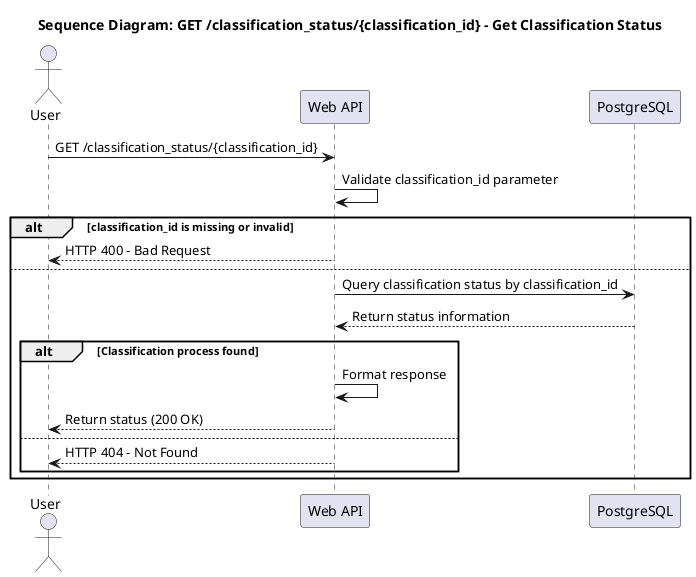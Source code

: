 @startuml
title Sequence Diagram: GET /classification_status/{classification_id} - Get Classification Status

actor User as user
participant "Web API" as web_api
participant "PostgreSQL" as postgres

user -> web_api: GET /classification_status/{classification_id}
web_api -> web_api: Validate classification_id parameter

alt classification_id is missing or invalid
    web_api --> user: HTTP 400 - Bad Request
else
    web_api -> postgres: Query classification status by classification_id
    postgres --> web_api: Return status information
    
    alt Classification process found
        web_api -> web_api: Format response
        web_api --> user: Return status (200 OK)
    else
        web_api --> user: HTTP 404 - Not Found
    end
end

@enduml
